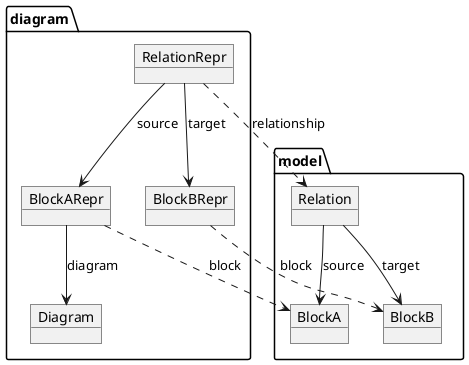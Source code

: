 To render the diagrams in this document, simply run:

    plantuml diagrams.plantuml -tpng


Please don't forget to the rendered form of new diagrams to the GIT repo,
so that they can be viewed in github.
    
@startuml design_block_relationships
package model {
  object Relation
  object BlockA
  object BlockB
  Relation --> BlockA : source
  Relation --> BlockB : target
}
package diagram {
  object RelationRepr
  object BlockARepr
  object BlockBRepr
  object Diagram
  RelationRepr --> BlockARepr : source
  RelationRepr --> BlockBRepr : target
  BlockARepr --> Diagram : diagram
  
}

BlockARepr ..> BlockA : block
BlockBRepr ..> BlockB : block
RelationRepr ..> Relation : relationship
@enduml




@startuml design_ports
package model {
  object Port1
  object Port2
  object Block
  Port1 --> Block : parent
  Port2 --> Block : parent
}

package diagram {
  object PortRepr1
  object PortRepr2
  object BlockRepr
  PortRepr1 ..> Port1 : block
  PortRepr1 ..> Port2 : block
  PortRepr1 --> BlockRepr : parent
  PortRepr2 --> BlockRepr : parent
  BlockRepr ..> Block : block
  
}
@enduml




@startuml design_instances
package model {
  object Library
  object BlockProgram
  object Port
  object BlockRepr
  object PortRepr
  Library <-- Definition : parent
  BlockProgram <-- Instance : parent
  Definition <-- Port : parent
  object Definition {
    parameter_definition
  }
  object Instance {
    parameter_values
  }
  Definition <-- Instance : definition
  Port <.. PortRepr : block
  Instance <.. BlockRepr : block
  BlockRepr <-- PortRepr : parent
}
@enduml




@startuml design_recursion_outside
object DiagramBlock
object OuterBlock
object InnerBlock1
object InnerBlock2
object Relation

OuterBlock <-- InnerBlock1 : parent
OuterBlock <-- InnerBlock2 : parent
Relation --> InnerBlock1 : source
Relation --> InnerBlock2 : target
@enduml




@startuml design_recursion_inside
package model {
  object DiagramBlock
  object Port
  object InnerBlock
  Port --> DiagramBlock : parent
  DiagramBlock <-- InnerBlock : parent
}
package outer_diagram {
  object DiagramBlockRepr
  object PortRepr
  Port <.. PortRepr : block
  DiagramBlock <.. DiagramBlockRepr : block
  DiagramBlockRepr <-- PortRepr : parent
}
package inner_diagram {
  object PortLabel
  object InnerBlockRepr
  object RelationRepr
  Port <.. PortLabel : block
  PortLabel --> RelationRepr : source
  RelationRepr --> InnerBlockRepr : target
  InnerBlock <.. InnerBlockRepr : block
}
@enduml






@startuml specification_design
interface Explorable
interface Drawable
interface Connectable

Explorable <-- ModelExplorer : hierarchy
Explorable --> Explorable : parents

Drawable <-- DiagramEditor : contents

LogicalModel --|> Explorable

Entity --|> Explorable
Entity --|> Drawable
Entity --|> Connectable

BlockDiagram --|> Explorable
BlockDiagram --> Entity : entities

Port --|> Entity

Relationship --> Connectable : source
Relationship --> Connectable : target
Relationship --|> Drawable

CompoundEntity --|> Entity
CompoundEntity --|> BlockDiagram

BlockInstance --|> Entity
BlockInstance --> Entity : definition

package future_enhancements {
  Message --|> Entity
  Message --> Relationship : connection
  
  SuperEntity --|> Entity

  LanedDiagram --|> BlockDiagram
  PuzzleDiagram --|> BlockDiagram
}
@enduml

